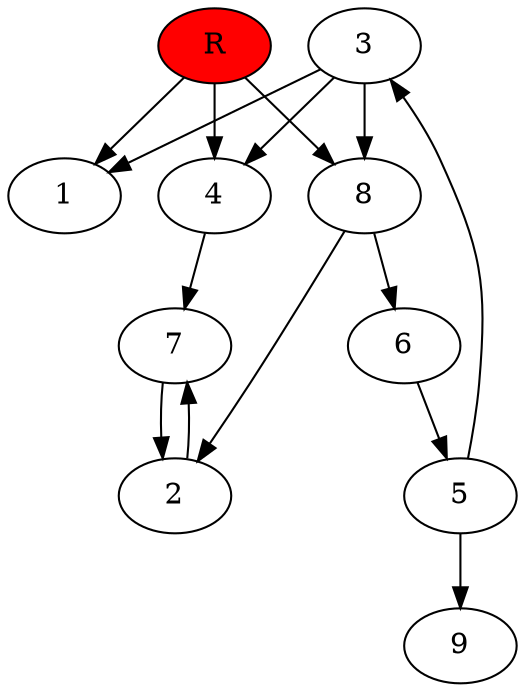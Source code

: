digraph prb10011 {
	1
	2
	3
	4
	5
	6
	7
	8
	R [fillcolor="#ff0000" style=filled]
	2 -> 7
	3 -> 1
	3 -> 4
	3 -> 8
	4 -> 7
	5 -> 3
	5 -> 9
	6 -> 5
	7 -> 2
	8 -> 2
	8 -> 6
	R -> 1
	R -> 4
	R -> 8
}
